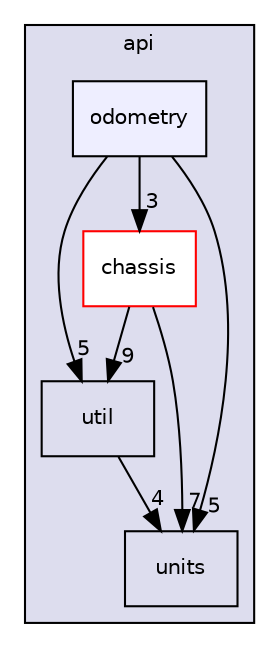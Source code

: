 digraph "include/okapi/api/odometry" {
  compound=true
  node [ fontsize="10", fontname="Helvetica"];
  edge [ labelfontsize="10", labelfontname="Helvetica"];
  subgraph clusterdir_63ebd08b8cf71fd366bf0de4231ab7e6 {
    graph [ bgcolor="#ddddee", pencolor="black", label="api" fontname="Helvetica", fontsize="10", URL="dir_63ebd08b8cf71fd366bf0de4231ab7e6.html"]
  dir_01997f625f96480294339ddf79b14f04 [shape=box label="util" URL="dir_01997f625f96480294339ddf79b14f04.html"];
  dir_4202d117f5e57a9e678d731f6dbe9d69 [shape=box label="chassis" fillcolor="white" style="filled" color="red" URL="dir_4202d117f5e57a9e678d731f6dbe9d69.html"];
  dir_e84fea72a7bc70ffe5d343194ba5b48e [shape=box label="units" URL="dir_e84fea72a7bc70ffe5d343194ba5b48e.html"];
  dir_cb47ab2f44796af7bf3074b9be60239d [shape=box, label="odometry", style="filled", fillcolor="#eeeeff", pencolor="black", URL="dir_cb47ab2f44796af7bf3074b9be60239d.html"];
  }
  dir_cb47ab2f44796af7bf3074b9be60239d->dir_01997f625f96480294339ddf79b14f04 [headlabel="5", labeldistance=1.5 headhref="dir_000024_000026.html"];
  dir_cb47ab2f44796af7bf3074b9be60239d->dir_4202d117f5e57a9e678d731f6dbe9d69 [headlabel="3", labeldistance=1.5 headhref="dir_000024_000012.html"];
  dir_cb47ab2f44796af7bf3074b9be60239d->dir_e84fea72a7bc70ffe5d343194ba5b48e [headlabel="5", labeldistance=1.5 headhref="dir_000024_000025.html"];
  dir_01997f625f96480294339ddf79b14f04->dir_e84fea72a7bc70ffe5d343194ba5b48e [headlabel="4", labeldistance=1.5 headhref="dir_000026_000025.html"];
  dir_4202d117f5e57a9e678d731f6dbe9d69->dir_e84fea72a7bc70ffe5d343194ba5b48e [headlabel="7", labeldistance=1.5 headhref="dir_000012_000025.html"];
  dir_4202d117f5e57a9e678d731f6dbe9d69->dir_01997f625f96480294339ddf79b14f04 [headlabel="9", labeldistance=1.5 headhref="dir_000012_000026.html"];
}
